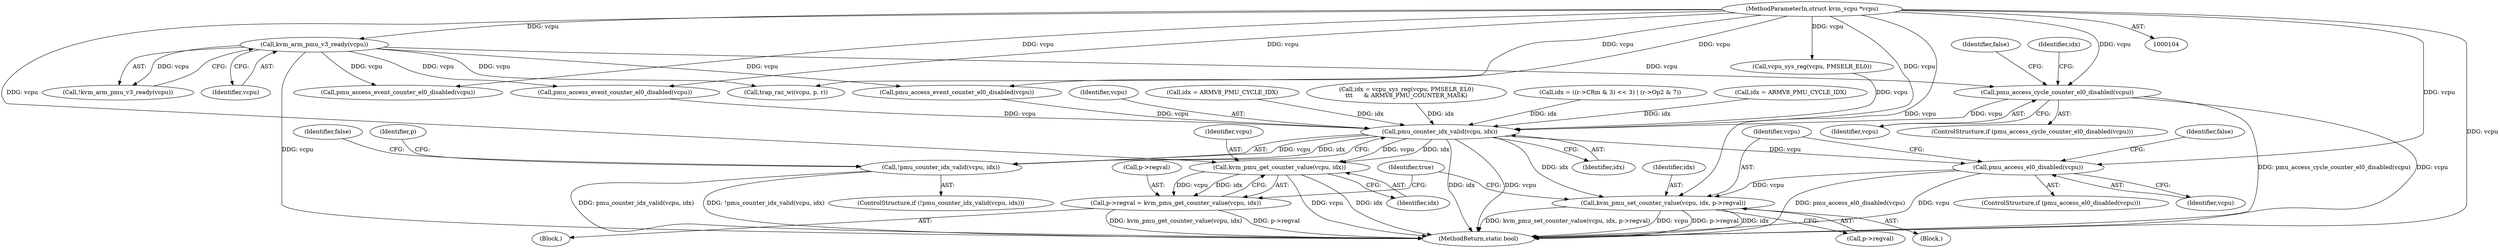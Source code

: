 digraph "0_linux_9e3f7a29694049edd728e2400ab57ad7553e5aa9@pointer" {
"1000160" [label="(Call,pmu_access_cycle_counter_el0_disabled(vcpu))"];
"1000112" [label="(Call,kvm_arm_pmu_v3_ready(vcpu))"];
"1000105" [label="(MethodParameterIn,struct kvm_vcpu *vcpu)"];
"1000235" [label="(Call,pmu_counter_idx_valid(vcpu, idx))"];
"1000234" [label="(Call,!pmu_counter_idx_valid(vcpu, idx))"];
"1000246" [label="(Call,pmu_access_el0_disabled(vcpu))"];
"1000250" [label="(Call,kvm_pmu_set_counter_value(vcpu, idx, p->regval))"];
"1000262" [label="(Call,kvm_pmu_get_counter_value(vcpu, idx))"];
"1000258" [label="(Call,p->regval = kvm_pmu_get_counter_value(vcpu, idx))"];
"1000159" [label="(ControlStructure,if (pmu_access_cycle_counter_el0_disabled(vcpu)))"];
"1000262" [label="(Call,kvm_pmu_get_counter_value(vcpu, idx))"];
"1000111" [label="(Call,!kvm_arm_pmu_v3_ready(vcpu))"];
"1000112" [label="(Call,kvm_arm_pmu_v3_ready(vcpu))"];
"1000263" [label="(Identifier,vcpu)"];
"1000235" [label="(Call,pmu_counter_idx_valid(vcpu, idx))"];
"1000257" [label="(Block,)"];
"1000267" [label="(MethodReturn,static bool)"];
"1000236" [label="(Identifier,vcpu)"];
"1000245" [label="(ControlStructure,if (pmu_access_el0_disabled(vcpu)))"];
"1000163" [label="(Identifier,false)"];
"1000249" [label="(Identifier,false)"];
"1000237" [label="(Identifier,idx)"];
"1000244" [label="(Block,)"];
"1000190" [label="(Call,idx = ARMV8_PMU_CYCLE_IDX)"];
"1000247" [label="(Identifier,vcpu)"];
"1000165" [label="(Identifier,idx)"];
"1000140" [label="(Call,pmu_access_event_counter_el0_disabled(vcpu))"];
"1000210" [label="(Call,pmu_access_event_counter_el0_disabled(vcpu))"];
"1000252" [label="(Identifier,idx)"];
"1000234" [label="(Call,!pmu_counter_idx_valid(vcpu, idx))"];
"1000115" [label="(Call,trap_raz_wi(vcpu, p, r))"];
"1000160" [label="(Call,pmu_access_cycle_counter_el0_disabled(vcpu))"];
"1000144" [label="(Call,idx = vcpu_sys_reg(vcpu, PMSELR_EL0)\n\t\t\t      & ARMV8_PMU_COUNTER_MASK)"];
"1000246" [label="(Call,pmu_access_el0_disabled(vcpu))"];
"1000250" [label="(Call,kvm_pmu_set_counter_value(vcpu, idx, p->regval))"];
"1000239" [label="(Identifier,false)"];
"1000264" [label="(Identifier,idx)"];
"1000242" [label="(Identifier,p)"];
"1000161" [label="(Identifier,vcpu)"];
"1000214" [label="(Call,idx = ((r->CRm & 3) << 3) | (r->Op2 & 7))"];
"1000164" [label="(Call,idx = ARMV8_PMU_CYCLE_IDX)"];
"1000266" [label="(Identifier,true)"];
"1000258" [label="(Call,p->regval = kvm_pmu_get_counter_value(vcpu, idx))"];
"1000253" [label="(Call,p->regval)"];
"1000105" [label="(MethodParameterIn,struct kvm_vcpu *vcpu)"];
"1000251" [label="(Identifier,vcpu)"];
"1000147" [label="(Call,vcpu_sys_reg(vcpu, PMSELR_EL0))"];
"1000259" [label="(Call,p->regval)"];
"1000113" [label="(Identifier,vcpu)"];
"1000186" [label="(Call,pmu_access_event_counter_el0_disabled(vcpu))"];
"1000233" [label="(ControlStructure,if (!pmu_counter_idx_valid(vcpu, idx)))"];
"1000160" -> "1000159"  [label="AST: "];
"1000160" -> "1000161"  [label="CFG: "];
"1000161" -> "1000160"  [label="AST: "];
"1000163" -> "1000160"  [label="CFG: "];
"1000165" -> "1000160"  [label="CFG: "];
"1000160" -> "1000267"  [label="DDG: pmu_access_cycle_counter_el0_disabled(vcpu)"];
"1000160" -> "1000267"  [label="DDG: vcpu"];
"1000112" -> "1000160"  [label="DDG: vcpu"];
"1000105" -> "1000160"  [label="DDG: vcpu"];
"1000160" -> "1000235"  [label="DDG: vcpu"];
"1000112" -> "1000111"  [label="AST: "];
"1000112" -> "1000113"  [label="CFG: "];
"1000113" -> "1000112"  [label="AST: "];
"1000111" -> "1000112"  [label="CFG: "];
"1000112" -> "1000267"  [label="DDG: vcpu"];
"1000112" -> "1000111"  [label="DDG: vcpu"];
"1000105" -> "1000112"  [label="DDG: vcpu"];
"1000112" -> "1000115"  [label="DDG: vcpu"];
"1000112" -> "1000140"  [label="DDG: vcpu"];
"1000112" -> "1000186"  [label="DDG: vcpu"];
"1000112" -> "1000210"  [label="DDG: vcpu"];
"1000105" -> "1000104"  [label="AST: "];
"1000105" -> "1000267"  [label="DDG: vcpu"];
"1000105" -> "1000115"  [label="DDG: vcpu"];
"1000105" -> "1000140"  [label="DDG: vcpu"];
"1000105" -> "1000147"  [label="DDG: vcpu"];
"1000105" -> "1000186"  [label="DDG: vcpu"];
"1000105" -> "1000210"  [label="DDG: vcpu"];
"1000105" -> "1000235"  [label="DDG: vcpu"];
"1000105" -> "1000246"  [label="DDG: vcpu"];
"1000105" -> "1000250"  [label="DDG: vcpu"];
"1000105" -> "1000262"  [label="DDG: vcpu"];
"1000235" -> "1000234"  [label="AST: "];
"1000235" -> "1000237"  [label="CFG: "];
"1000236" -> "1000235"  [label="AST: "];
"1000237" -> "1000235"  [label="AST: "];
"1000234" -> "1000235"  [label="CFG: "];
"1000235" -> "1000267"  [label="DDG: idx"];
"1000235" -> "1000267"  [label="DDG: vcpu"];
"1000235" -> "1000234"  [label="DDG: vcpu"];
"1000235" -> "1000234"  [label="DDG: idx"];
"1000186" -> "1000235"  [label="DDG: vcpu"];
"1000147" -> "1000235"  [label="DDG: vcpu"];
"1000210" -> "1000235"  [label="DDG: vcpu"];
"1000190" -> "1000235"  [label="DDG: idx"];
"1000144" -> "1000235"  [label="DDG: idx"];
"1000214" -> "1000235"  [label="DDG: idx"];
"1000164" -> "1000235"  [label="DDG: idx"];
"1000235" -> "1000246"  [label="DDG: vcpu"];
"1000235" -> "1000250"  [label="DDG: idx"];
"1000235" -> "1000262"  [label="DDG: vcpu"];
"1000235" -> "1000262"  [label="DDG: idx"];
"1000234" -> "1000233"  [label="AST: "];
"1000239" -> "1000234"  [label="CFG: "];
"1000242" -> "1000234"  [label="CFG: "];
"1000234" -> "1000267"  [label="DDG: pmu_counter_idx_valid(vcpu, idx)"];
"1000234" -> "1000267"  [label="DDG: !pmu_counter_idx_valid(vcpu, idx)"];
"1000246" -> "1000245"  [label="AST: "];
"1000246" -> "1000247"  [label="CFG: "];
"1000247" -> "1000246"  [label="AST: "];
"1000249" -> "1000246"  [label="CFG: "];
"1000251" -> "1000246"  [label="CFG: "];
"1000246" -> "1000267"  [label="DDG: pmu_access_el0_disabled(vcpu)"];
"1000246" -> "1000267"  [label="DDG: vcpu"];
"1000246" -> "1000250"  [label="DDG: vcpu"];
"1000250" -> "1000244"  [label="AST: "];
"1000250" -> "1000253"  [label="CFG: "];
"1000251" -> "1000250"  [label="AST: "];
"1000252" -> "1000250"  [label="AST: "];
"1000253" -> "1000250"  [label="AST: "];
"1000266" -> "1000250"  [label="CFG: "];
"1000250" -> "1000267"  [label="DDG: kvm_pmu_set_counter_value(vcpu, idx, p->regval)"];
"1000250" -> "1000267"  [label="DDG: vcpu"];
"1000250" -> "1000267"  [label="DDG: p->regval"];
"1000250" -> "1000267"  [label="DDG: idx"];
"1000262" -> "1000258"  [label="AST: "];
"1000262" -> "1000264"  [label="CFG: "];
"1000263" -> "1000262"  [label="AST: "];
"1000264" -> "1000262"  [label="AST: "];
"1000258" -> "1000262"  [label="CFG: "];
"1000262" -> "1000267"  [label="DDG: vcpu"];
"1000262" -> "1000267"  [label="DDG: idx"];
"1000262" -> "1000258"  [label="DDG: vcpu"];
"1000262" -> "1000258"  [label="DDG: idx"];
"1000258" -> "1000257"  [label="AST: "];
"1000259" -> "1000258"  [label="AST: "];
"1000266" -> "1000258"  [label="CFG: "];
"1000258" -> "1000267"  [label="DDG: p->regval"];
"1000258" -> "1000267"  [label="DDG: kvm_pmu_get_counter_value(vcpu, idx)"];
}
